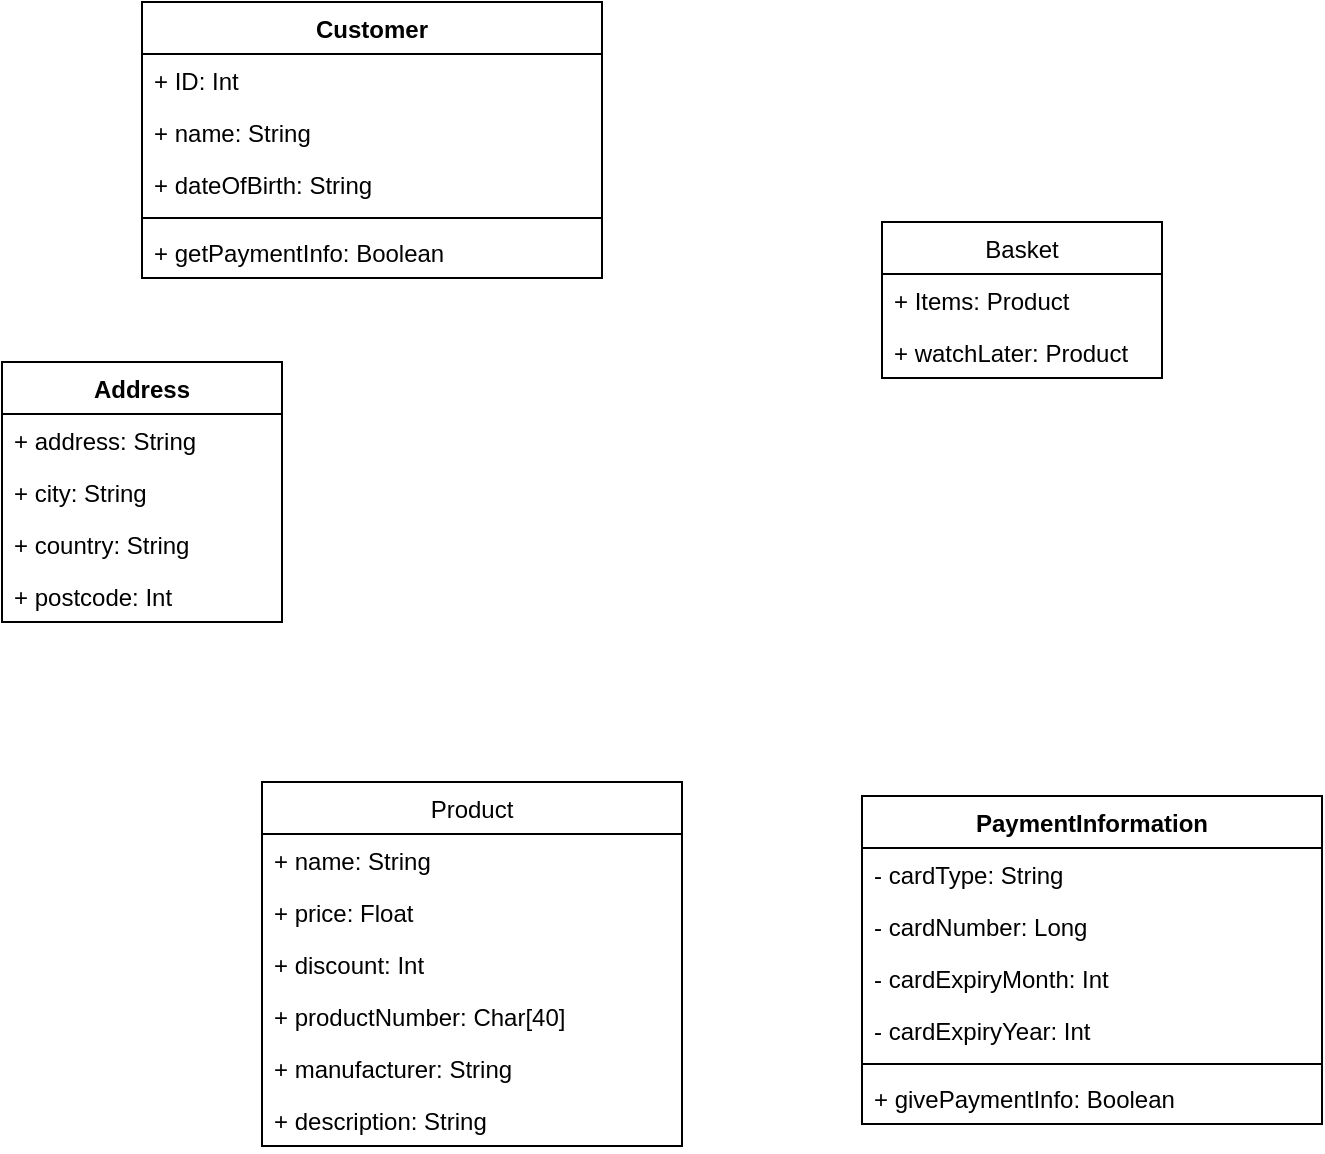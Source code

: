 <mxfile version="16.4.6" type="github">
  <diagram id="Nh0nanDuNYJZ3tOj_Rlb" name="Page-1">
    <mxGraphModel dx="1422" dy="752" grid="1" gridSize="10" guides="1" tooltips="1" connect="1" arrows="1" fold="1" page="1" pageScale="1" pageWidth="827" pageHeight="1169" math="0" shadow="0">
      <root>
        <mxCell id="0" />
        <mxCell id="1" parent="0" />
        <mxCell id="YDbHKs5XharbR7hThd1T-2" value="Product" style="swimlane;fontStyle=0;childLayout=stackLayout;horizontal=1;startSize=26;fillColor=none;horizontalStack=0;resizeParent=1;resizeParentMax=0;resizeLast=0;collapsible=1;marginBottom=0;" vertex="1" parent="1">
          <mxGeometry x="190" y="440" width="210" height="182" as="geometry">
            <mxRectangle x="120" y="160" width="70" height="26" as="alternateBounds" />
          </mxGeometry>
        </mxCell>
        <mxCell id="YDbHKs5XharbR7hThd1T-3" value="+ name: String" style="text;strokeColor=none;fillColor=none;align=left;verticalAlign=top;spacingLeft=4;spacingRight=4;overflow=hidden;rotatable=0;points=[[0,0.5],[1,0.5]];portConstraint=eastwest;" vertex="1" parent="YDbHKs5XharbR7hThd1T-2">
          <mxGeometry y="26" width="210" height="26" as="geometry" />
        </mxCell>
        <mxCell id="YDbHKs5XharbR7hThd1T-4" value="+ price: Float" style="text;strokeColor=none;fillColor=none;align=left;verticalAlign=top;spacingLeft=4;spacingRight=4;overflow=hidden;rotatable=0;points=[[0,0.5],[1,0.5]];portConstraint=eastwest;" vertex="1" parent="YDbHKs5XharbR7hThd1T-2">
          <mxGeometry y="52" width="210" height="26" as="geometry" />
        </mxCell>
        <mxCell id="YDbHKs5XharbR7hThd1T-5" value="+ discount: Int" style="text;strokeColor=none;fillColor=none;align=left;verticalAlign=top;spacingLeft=4;spacingRight=4;overflow=hidden;rotatable=0;points=[[0,0.5],[1,0.5]];portConstraint=eastwest;" vertex="1" parent="YDbHKs5XharbR7hThd1T-2">
          <mxGeometry y="78" width="210" height="26" as="geometry" />
        </mxCell>
        <mxCell id="YDbHKs5XharbR7hThd1T-9" value="+ productNumber: Char[40]" style="text;strokeColor=none;fillColor=none;align=left;verticalAlign=top;spacingLeft=4;spacingRight=4;overflow=hidden;rotatable=0;points=[[0,0.5],[1,0.5]];portConstraint=eastwest;" vertex="1" parent="YDbHKs5XharbR7hThd1T-2">
          <mxGeometry y="104" width="210" height="26" as="geometry" />
        </mxCell>
        <mxCell id="YDbHKs5XharbR7hThd1T-8" value="+ manufacturer: String" style="text;strokeColor=none;fillColor=none;align=left;verticalAlign=top;spacingLeft=4;spacingRight=4;overflow=hidden;rotatable=0;points=[[0,0.5],[1,0.5]];portConstraint=eastwest;" vertex="1" parent="YDbHKs5XharbR7hThd1T-2">
          <mxGeometry y="130" width="210" height="26" as="geometry" />
        </mxCell>
        <mxCell id="YDbHKs5XharbR7hThd1T-7" value="+ description: String" style="text;strokeColor=none;fillColor=none;align=left;verticalAlign=top;spacingLeft=4;spacingRight=4;overflow=hidden;rotatable=0;points=[[0,0.5],[1,0.5]];portConstraint=eastwest;" vertex="1" parent="YDbHKs5XharbR7hThd1T-2">
          <mxGeometry y="156" width="210" height="26" as="geometry" />
        </mxCell>
        <mxCell id="YDbHKs5XharbR7hThd1T-11" value="Customer" style="swimlane;fontStyle=1;align=center;verticalAlign=top;childLayout=stackLayout;horizontal=1;startSize=26;horizontalStack=0;resizeParent=1;resizeParentMax=0;resizeLast=0;collapsible=1;marginBottom=0;" vertex="1" parent="1">
          <mxGeometry x="130" y="50" width="230" height="138" as="geometry" />
        </mxCell>
        <mxCell id="YDbHKs5XharbR7hThd1T-12" value="+ ID: Int" style="text;strokeColor=none;fillColor=none;align=left;verticalAlign=top;spacingLeft=4;spacingRight=4;overflow=hidden;rotatable=0;points=[[0,0.5],[1,0.5]];portConstraint=eastwest;" vertex="1" parent="YDbHKs5XharbR7hThd1T-11">
          <mxGeometry y="26" width="230" height="26" as="geometry" />
        </mxCell>
        <mxCell id="YDbHKs5XharbR7hThd1T-15" value="+ name: String" style="text;strokeColor=none;fillColor=none;align=left;verticalAlign=top;spacingLeft=4;spacingRight=4;overflow=hidden;rotatable=0;points=[[0,0.5],[1,0.5]];portConstraint=eastwest;" vertex="1" parent="YDbHKs5XharbR7hThd1T-11">
          <mxGeometry y="52" width="230" height="26" as="geometry" />
        </mxCell>
        <mxCell id="YDbHKs5XharbR7hThd1T-16" value="+ dateOfBirth: String" style="text;strokeColor=none;fillColor=none;align=left;verticalAlign=top;spacingLeft=4;spacingRight=4;overflow=hidden;rotatable=0;points=[[0,0.5],[1,0.5]];portConstraint=eastwest;" vertex="1" parent="YDbHKs5XharbR7hThd1T-11">
          <mxGeometry y="78" width="230" height="26" as="geometry" />
        </mxCell>
        <mxCell id="YDbHKs5XharbR7hThd1T-13" value="" style="line;strokeWidth=1;fillColor=none;align=left;verticalAlign=middle;spacingTop=-1;spacingLeft=3;spacingRight=3;rotatable=0;labelPosition=right;points=[];portConstraint=eastwest;" vertex="1" parent="YDbHKs5XharbR7hThd1T-11">
          <mxGeometry y="104" width="230" height="8" as="geometry" />
        </mxCell>
        <mxCell id="YDbHKs5XharbR7hThd1T-14" value="+ getPaymentInfo: Boolean" style="text;strokeColor=none;fillColor=none;align=left;verticalAlign=top;spacingLeft=4;spacingRight=4;overflow=hidden;rotatable=0;points=[[0,0.5],[1,0.5]];portConstraint=eastwest;" vertex="1" parent="YDbHKs5XharbR7hThd1T-11">
          <mxGeometry y="112" width="230" height="26" as="geometry" />
        </mxCell>
        <mxCell id="YDbHKs5XharbR7hThd1T-17" value="Basket" style="swimlane;fontStyle=0;childLayout=stackLayout;horizontal=1;startSize=26;fillColor=none;horizontalStack=0;resizeParent=1;resizeParentMax=0;resizeLast=0;collapsible=1;marginBottom=0;" vertex="1" parent="1">
          <mxGeometry x="500" y="160" width="140" height="78" as="geometry" />
        </mxCell>
        <mxCell id="YDbHKs5XharbR7hThd1T-18" value="+ Items: Product" style="text;strokeColor=none;fillColor=none;align=left;verticalAlign=top;spacingLeft=4;spacingRight=4;overflow=hidden;rotatable=0;points=[[0,0.5],[1,0.5]];portConstraint=eastwest;" vertex="1" parent="YDbHKs5XharbR7hThd1T-17">
          <mxGeometry y="26" width="140" height="26" as="geometry" />
        </mxCell>
        <mxCell id="YDbHKs5XharbR7hThd1T-19" value="+ watchLater: Product" style="text;strokeColor=none;fillColor=none;align=left;verticalAlign=top;spacingLeft=4;spacingRight=4;overflow=hidden;rotatable=0;points=[[0,0.5],[1,0.5]];portConstraint=eastwest;" vertex="1" parent="YDbHKs5XharbR7hThd1T-17">
          <mxGeometry y="52" width="140" height="26" as="geometry" />
        </mxCell>
        <mxCell id="YDbHKs5XharbR7hThd1T-25" value="Address" style="swimlane;fontStyle=1;childLayout=stackLayout;horizontal=1;startSize=26;fillColor=none;horizontalStack=0;resizeParent=1;resizeParentMax=0;resizeLast=0;collapsible=1;marginBottom=0;" vertex="1" parent="1">
          <mxGeometry x="60" y="230" width="140" height="130" as="geometry" />
        </mxCell>
        <mxCell id="YDbHKs5XharbR7hThd1T-26" value="+ address: String" style="text;strokeColor=none;fillColor=none;align=left;verticalAlign=top;spacingLeft=4;spacingRight=4;overflow=hidden;rotatable=0;points=[[0,0.5],[1,0.5]];portConstraint=eastwest;" vertex="1" parent="YDbHKs5XharbR7hThd1T-25">
          <mxGeometry y="26" width="140" height="26" as="geometry" />
        </mxCell>
        <mxCell id="YDbHKs5XharbR7hThd1T-27" value="+ city: String" style="text;strokeColor=none;fillColor=none;align=left;verticalAlign=top;spacingLeft=4;spacingRight=4;overflow=hidden;rotatable=0;points=[[0,0.5],[1,0.5]];portConstraint=eastwest;" vertex="1" parent="YDbHKs5XharbR7hThd1T-25">
          <mxGeometry y="52" width="140" height="26" as="geometry" />
        </mxCell>
        <mxCell id="YDbHKs5XharbR7hThd1T-28" value="+ country: String" style="text;strokeColor=none;fillColor=none;align=left;verticalAlign=top;spacingLeft=4;spacingRight=4;overflow=hidden;rotatable=0;points=[[0,0.5],[1,0.5]];portConstraint=eastwest;" vertex="1" parent="YDbHKs5XharbR7hThd1T-25">
          <mxGeometry y="78" width="140" height="26" as="geometry" />
        </mxCell>
        <mxCell id="YDbHKs5XharbR7hThd1T-49" value="+ postcode: Int" style="text;strokeColor=none;fillColor=none;align=left;verticalAlign=top;spacingLeft=4;spacingRight=4;overflow=hidden;rotatable=0;points=[[0,0.5],[1,0.5]];portConstraint=eastwest;" vertex="1" parent="YDbHKs5XharbR7hThd1T-25">
          <mxGeometry y="104" width="140" height="26" as="geometry" />
        </mxCell>
        <mxCell id="YDbHKs5XharbR7hThd1T-34" value="PaymentInformation" style="swimlane;fontStyle=1;align=center;verticalAlign=top;childLayout=stackLayout;horizontal=1;startSize=26;horizontalStack=0;resizeParent=1;resizeParentMax=0;resizeLast=0;collapsible=1;marginBottom=0;" vertex="1" parent="1">
          <mxGeometry x="490" y="447" width="230" height="164" as="geometry" />
        </mxCell>
        <mxCell id="YDbHKs5XharbR7hThd1T-35" value="- cardType: String    " style="text;strokeColor=none;fillColor=none;align=left;verticalAlign=top;spacingLeft=4;spacingRight=4;overflow=hidden;rotatable=0;points=[[0,0.5],[1,0.5]];portConstraint=eastwest;" vertex="1" parent="YDbHKs5XharbR7hThd1T-34">
          <mxGeometry y="26" width="230" height="26" as="geometry" />
        </mxCell>
        <mxCell id="YDbHKs5XharbR7hThd1T-36" value="- cardNumber: Long" style="text;strokeColor=none;fillColor=none;align=left;verticalAlign=top;spacingLeft=4;spacingRight=4;overflow=hidden;rotatable=0;points=[[0,0.5],[1,0.5]];portConstraint=eastwest;" vertex="1" parent="YDbHKs5XharbR7hThd1T-34">
          <mxGeometry y="52" width="230" height="26" as="geometry" />
        </mxCell>
        <mxCell id="YDbHKs5XharbR7hThd1T-37" value="- cardExpiryMonth: Int" style="text;strokeColor=none;fillColor=none;align=left;verticalAlign=top;spacingLeft=4;spacingRight=4;overflow=hidden;rotatable=0;points=[[0,0.5],[1,0.5]];portConstraint=eastwest;" vertex="1" parent="YDbHKs5XharbR7hThd1T-34">
          <mxGeometry y="78" width="230" height="26" as="geometry" />
        </mxCell>
        <mxCell id="YDbHKs5XharbR7hThd1T-48" value="- cardExpiryYear: Int" style="text;strokeColor=none;fillColor=none;align=left;verticalAlign=top;spacingLeft=4;spacingRight=4;overflow=hidden;rotatable=0;points=[[0,0.5],[1,0.5]];portConstraint=eastwest;" vertex="1" parent="YDbHKs5XharbR7hThd1T-34">
          <mxGeometry y="104" width="230" height="26" as="geometry" />
        </mxCell>
        <mxCell id="YDbHKs5XharbR7hThd1T-38" value="" style="line;strokeWidth=1;fillColor=none;align=left;verticalAlign=middle;spacingTop=-1;spacingLeft=3;spacingRight=3;rotatable=0;labelPosition=right;points=[];portConstraint=eastwest;" vertex="1" parent="YDbHKs5XharbR7hThd1T-34">
          <mxGeometry y="130" width="230" height="8" as="geometry" />
        </mxCell>
        <mxCell id="YDbHKs5XharbR7hThd1T-39" value="+ givePaymentInfo: Boolean" style="text;strokeColor=none;fillColor=none;align=left;verticalAlign=top;spacingLeft=4;spacingRight=4;overflow=hidden;rotatable=0;points=[[0,0.5],[1,0.5]];portConstraint=eastwest;" vertex="1" parent="YDbHKs5XharbR7hThd1T-34">
          <mxGeometry y="138" width="230" height="26" as="geometry" />
        </mxCell>
      </root>
    </mxGraphModel>
  </diagram>
</mxfile>
